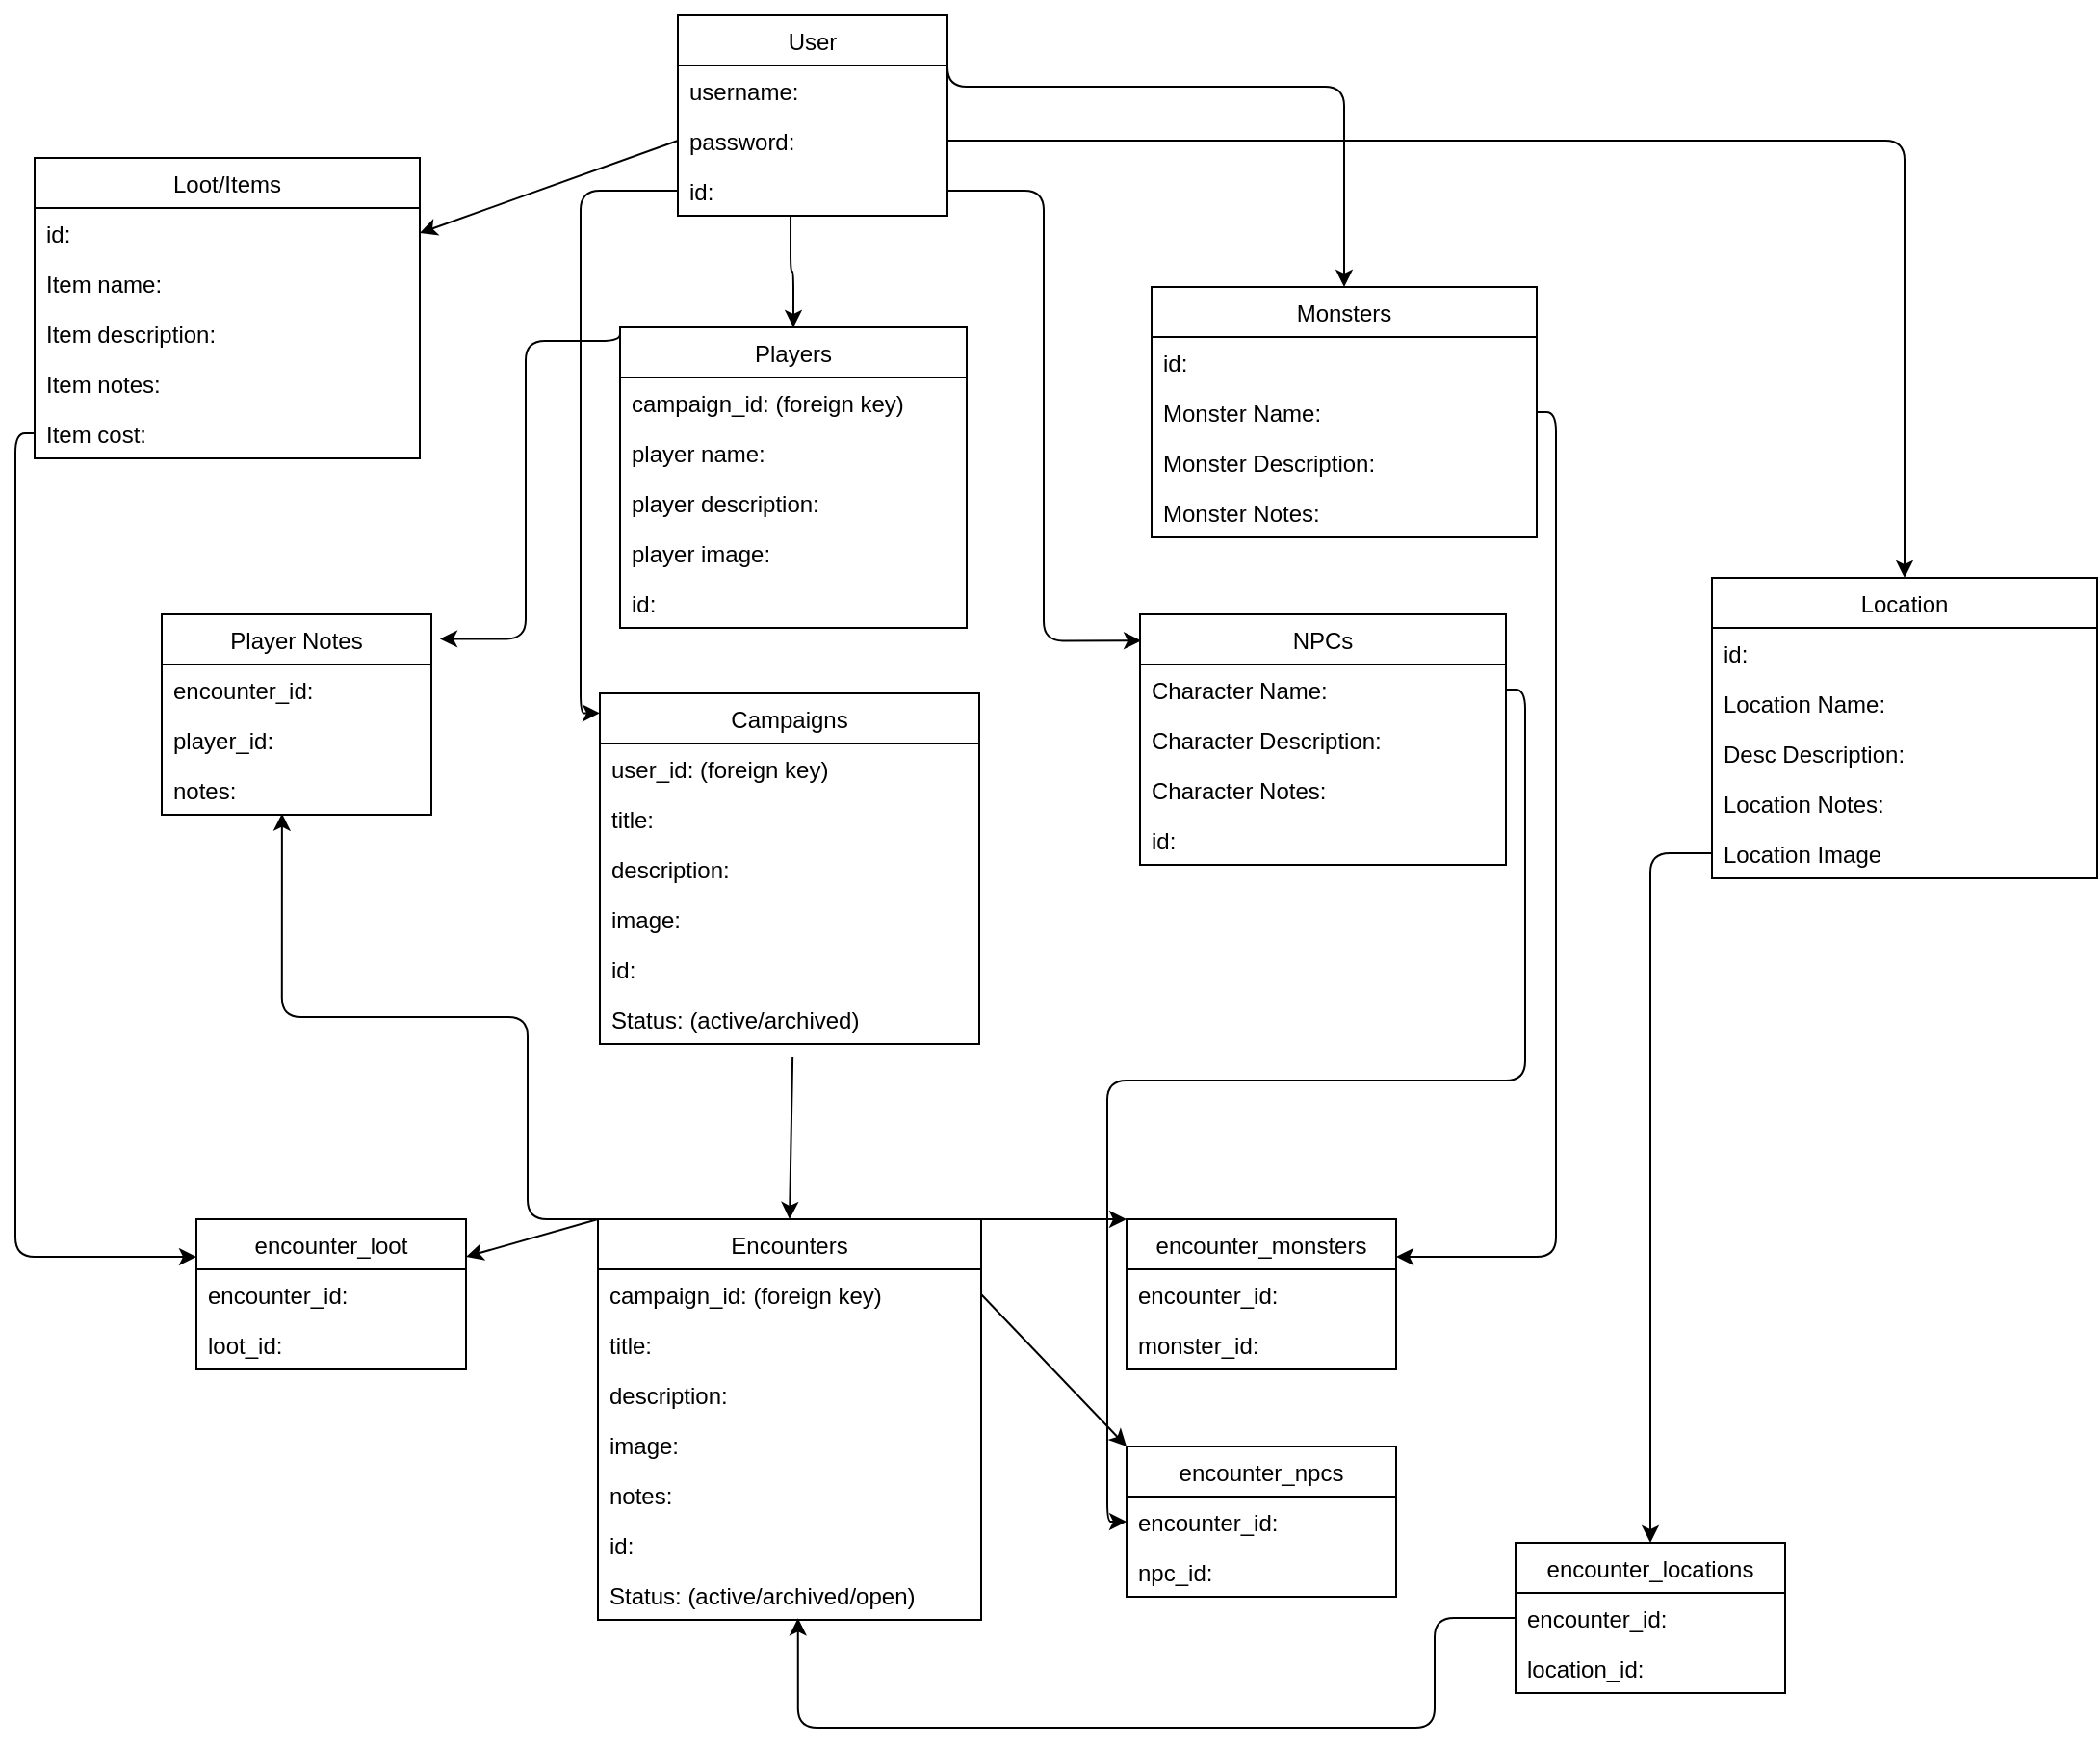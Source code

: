 <mxfile>
    <diagram id="thmSi_JtAloP0YzHFhSX" name="Page-1">
        <mxGraphModel dx="1377" dy="1958" grid="0" gridSize="10" guides="1" tooltips="1" connect="1" arrows="1" fold="1" page="1" pageScale="1" pageWidth="850" pageHeight="1100" math="0" shadow="0">
            <root>
                <mxCell id="0"/>
                <mxCell id="1" parent="0"/>
                <mxCell id="111" style="edgeStyle=orthogonalEdgeStyle;html=1;exitX=1;exitY=0;exitDx=0;exitDy=0;entryX=0.5;entryY=0;entryDx=0;entryDy=0;startArrow=none;startFill=0;" edge="1" parent="1" source="2" target="37">
                    <mxGeometry relative="1" as="geometry">
                        <Array as="points">
                            <mxPoint x="505" y="43"/>
                            <mxPoint x="711" y="43"/>
                        </Array>
                    </mxGeometry>
                </mxCell>
                <mxCell id="2" value="User" style="swimlane;fontStyle=0;childLayout=stackLayout;horizontal=1;startSize=26;fillColor=none;horizontalStack=0;resizeParent=1;resizeParentMax=0;resizeLast=0;collapsible=1;marginBottom=0;" parent="1" vertex="1">
                    <mxGeometry x="365" y="6" width="140" height="104" as="geometry"/>
                </mxCell>
                <mxCell id="3" value="username:&#10;" style="text;strokeColor=none;fillColor=none;align=left;verticalAlign=top;spacingLeft=4;spacingRight=4;overflow=hidden;rotatable=0;points=[[0,0.5],[1,0.5]];portConstraint=eastwest;" parent="2" vertex="1">
                    <mxGeometry y="26" width="140" height="26" as="geometry"/>
                </mxCell>
                <mxCell id="4" value="password:" style="text;strokeColor=none;fillColor=none;align=left;verticalAlign=top;spacingLeft=4;spacingRight=4;overflow=hidden;rotatable=0;points=[[0,0.5],[1,0.5]];portConstraint=eastwest;" parent="2" vertex="1">
                    <mxGeometry y="52" width="140" height="26" as="geometry"/>
                </mxCell>
                <mxCell id="5" value="id:" style="text;strokeColor=none;fillColor=none;align=left;verticalAlign=top;spacingLeft=4;spacingRight=4;overflow=hidden;rotatable=0;points=[[0,0.5],[1,0.5]];portConstraint=eastwest;" parent="2" vertex="1">
                    <mxGeometry y="78" width="140" height="26" as="geometry"/>
                </mxCell>
                <mxCell id="6" value="Campaigns" style="swimlane;fontStyle=0;childLayout=stackLayout;horizontal=1;startSize=26;fillColor=none;horizontalStack=0;resizeParent=1;resizeParentMax=0;resizeLast=0;collapsible=1;marginBottom=0;" parent="1" vertex="1">
                    <mxGeometry x="324.5" y="358" width="197" height="182" as="geometry"/>
                </mxCell>
                <mxCell id="7" value="user_id: (foreign key)" style="text;strokeColor=none;fillColor=none;align=left;verticalAlign=top;spacingLeft=4;spacingRight=4;overflow=hidden;rotatable=0;points=[[0,0.5],[1,0.5]];portConstraint=eastwest;" parent="6" vertex="1">
                    <mxGeometry y="26" width="197" height="26" as="geometry"/>
                </mxCell>
                <mxCell id="8" value="title: " style="text;strokeColor=none;fillColor=none;align=left;verticalAlign=top;spacingLeft=4;spacingRight=4;overflow=hidden;rotatable=0;points=[[0,0.5],[1,0.5]];portConstraint=eastwest;" parent="6" vertex="1">
                    <mxGeometry y="52" width="197" height="26" as="geometry"/>
                </mxCell>
                <mxCell id="9" value="description: " style="text;strokeColor=none;fillColor=none;align=left;verticalAlign=top;spacingLeft=4;spacingRight=4;overflow=hidden;rotatable=0;points=[[0,0.5],[1,0.5]];portConstraint=eastwest;" parent="6" vertex="1">
                    <mxGeometry y="78" width="197" height="26" as="geometry"/>
                </mxCell>
                <mxCell id="11" value="image: " style="text;strokeColor=none;fillColor=none;align=left;verticalAlign=top;spacingLeft=4;spacingRight=4;overflow=hidden;rotatable=0;points=[[0,0.5],[1,0.5]];portConstraint=eastwest;" parent="6" vertex="1">
                    <mxGeometry y="104" width="197" height="26" as="geometry"/>
                </mxCell>
                <mxCell id="16" value="id: " style="text;strokeColor=none;fillColor=none;align=left;verticalAlign=top;spacingLeft=4;spacingRight=4;overflow=hidden;rotatable=0;points=[[0,0.5],[1,0.5]];portConstraint=eastwest;" parent="6" vertex="1">
                    <mxGeometry y="130" width="197" height="26" as="geometry"/>
                </mxCell>
                <mxCell id="53" value="Status: (active/archived)" style="text;strokeColor=none;fillColor=none;align=left;verticalAlign=top;spacingLeft=4;spacingRight=4;overflow=hidden;rotatable=0;points=[[0,0.5],[1,0.5]];portConstraint=eastwest;" parent="6" vertex="1">
                    <mxGeometry y="156" width="197" height="26" as="geometry"/>
                </mxCell>
                <mxCell id="113" style="edgeStyle=orthogonalEdgeStyle;html=1;exitX=0;exitY=0;exitDx=0;exitDy=0;entryX=1.032;entryY=0.122;entryDx=0;entryDy=0;entryPerimeter=0;startArrow=none;startFill=0;" edge="1" parent="1" source="12" target="54">
                    <mxGeometry relative="1" as="geometry">
                        <Array as="points">
                            <mxPoint x="335" y="175"/>
                            <mxPoint x="286" y="175"/>
                            <mxPoint x="286" y="330"/>
                        </Array>
                    </mxGeometry>
                </mxCell>
                <mxCell id="12" value="Players" style="swimlane;fontStyle=0;childLayout=stackLayout;horizontal=1;startSize=26;fillColor=none;horizontalStack=0;resizeParent=1;resizeParentMax=0;resizeLast=0;collapsible=1;marginBottom=0;" parent="1" vertex="1">
                    <mxGeometry x="335" y="168" width="180" height="156" as="geometry"/>
                </mxCell>
                <mxCell id="13" value="campaign_id: (foreign key)" style="text;strokeColor=none;fillColor=none;align=left;verticalAlign=top;spacingLeft=4;spacingRight=4;overflow=hidden;rotatable=0;points=[[0,0.5],[1,0.5]];portConstraint=eastwest;" parent="12" vertex="1">
                    <mxGeometry y="26" width="180" height="26" as="geometry"/>
                </mxCell>
                <mxCell id="14" value="player name: " style="text;strokeColor=none;fillColor=none;align=left;verticalAlign=top;spacingLeft=4;spacingRight=4;overflow=hidden;rotatable=0;points=[[0,0.5],[1,0.5]];portConstraint=eastwest;" parent="12" vertex="1">
                    <mxGeometry y="52" width="180" height="26" as="geometry"/>
                </mxCell>
                <mxCell id="17" value="player description:" style="text;strokeColor=none;fillColor=none;align=left;verticalAlign=top;spacingLeft=4;spacingRight=4;overflow=hidden;rotatable=0;points=[[0,0.5],[1,0.5]];portConstraint=eastwest;" parent="12" vertex="1">
                    <mxGeometry y="78" width="180" height="26" as="geometry"/>
                </mxCell>
                <mxCell id="20" value="player image:" style="text;strokeColor=none;fillColor=none;align=left;verticalAlign=top;spacingLeft=4;spacingRight=4;overflow=hidden;rotatable=0;points=[[0,0.5],[1,0.5]];portConstraint=eastwest;" parent="12" vertex="1">
                    <mxGeometry y="104" width="180" height="26" as="geometry"/>
                </mxCell>
                <mxCell id="58" value="id:" style="text;strokeColor=none;fillColor=none;align=left;verticalAlign=top;spacingLeft=4;spacingRight=4;overflow=hidden;rotatable=0;points=[[0,0.5],[1,0.5]];portConstraint=eastwest;" parent="12" vertex="1">
                    <mxGeometry y="130" width="180" height="26" as="geometry"/>
                </mxCell>
                <mxCell id="104" style="edgeStyle=none;html=1;exitX=0;exitY=0;exitDx=0;exitDy=0;entryX=1;entryY=0.25;entryDx=0;entryDy=0;startArrow=none;startFill=0;" edge="1" parent="1" source="22" target="71">
                    <mxGeometry relative="1" as="geometry"/>
                </mxCell>
                <mxCell id="105" style="edgeStyle=none;html=1;exitX=1;exitY=0;exitDx=0;exitDy=0;entryX=0;entryY=0;entryDx=0;entryDy=0;startArrow=none;startFill=0;" edge="1" parent="1" source="22" target="66">
                    <mxGeometry relative="1" as="geometry"/>
                </mxCell>
                <mxCell id="114" style="edgeStyle=orthogonalEdgeStyle;html=1;exitX=0;exitY=0;exitDx=0;exitDy=0;entryX=0.446;entryY=0.974;entryDx=0;entryDy=0;entryPerimeter=0;startArrow=none;startFill=0;" edge="1" parent="1" source="22" target="57">
                    <mxGeometry relative="1" as="geometry">
                        <Array as="points">
                            <mxPoint x="287" y="631"/>
                            <mxPoint x="287" y="526"/>
                            <mxPoint x="159" y="526"/>
                        </Array>
                    </mxGeometry>
                </mxCell>
                <mxCell id="22" value="Encounters" style="swimlane;fontStyle=0;childLayout=stackLayout;horizontal=1;startSize=26;fillColor=none;horizontalStack=0;resizeParent=1;resizeParentMax=0;resizeLast=0;collapsible=1;marginBottom=0;" parent="1" vertex="1">
                    <mxGeometry x="323.5" y="631" width="199" height="208" as="geometry"/>
                </mxCell>
                <mxCell id="23" value="campaign_id: (foreign key)" style="text;strokeColor=none;fillColor=none;align=left;verticalAlign=top;spacingLeft=4;spacingRight=4;overflow=hidden;rotatable=0;points=[[0,0.5],[1,0.5]];portConstraint=eastwest;" parent="22" vertex="1">
                    <mxGeometry y="26" width="199" height="26" as="geometry"/>
                </mxCell>
                <mxCell id="35" value="title:" style="text;strokeColor=none;fillColor=none;align=left;verticalAlign=top;spacingLeft=4;spacingRight=4;overflow=hidden;rotatable=0;points=[[0,0.5],[1,0.5]];portConstraint=eastwest;" parent="22" vertex="1">
                    <mxGeometry y="52" width="199" height="26" as="geometry"/>
                </mxCell>
                <mxCell id="24" value="description:" style="text;strokeColor=none;fillColor=none;align=left;verticalAlign=top;spacingLeft=4;spacingRight=4;overflow=hidden;rotatable=0;points=[[0,0.5],[1,0.5]];portConstraint=eastwest;" parent="22" vertex="1">
                    <mxGeometry y="78" width="199" height="26" as="geometry"/>
                </mxCell>
                <mxCell id="25" value="image: " style="text;strokeColor=none;fillColor=none;align=left;verticalAlign=top;spacingLeft=4;spacingRight=4;overflow=hidden;rotatable=0;points=[[0,0.5],[1,0.5]];portConstraint=eastwest;" parent="22" vertex="1">
                    <mxGeometry y="104" width="199" height="26" as="geometry"/>
                </mxCell>
                <mxCell id="28" value="notes: " style="text;strokeColor=none;fillColor=none;align=left;verticalAlign=top;spacingLeft=4;spacingRight=4;overflow=hidden;rotatable=0;points=[[0,0.5],[1,0.5]];portConstraint=eastwest;" parent="22" vertex="1">
                    <mxGeometry y="130" width="199" height="26" as="geometry"/>
                </mxCell>
                <mxCell id="29" value="id: " style="text;strokeColor=none;fillColor=none;align=left;verticalAlign=top;spacingLeft=4;spacingRight=4;overflow=hidden;rotatable=0;points=[[0,0.5],[1,0.5]];portConstraint=eastwest;" parent="22" vertex="1">
                    <mxGeometry y="156" width="199" height="26" as="geometry"/>
                </mxCell>
                <mxCell id="52" value="Status: (active/archived/open)" style="text;strokeColor=none;fillColor=none;align=left;verticalAlign=top;spacingLeft=4;spacingRight=4;overflow=hidden;rotatable=0;points=[[0,0.5],[1,0.5]];portConstraint=eastwest;" parent="22" vertex="1">
                    <mxGeometry y="182" width="199" height="26" as="geometry"/>
                </mxCell>
                <mxCell id="30" value="NPCs" style="swimlane;fontStyle=0;childLayout=stackLayout;horizontal=1;startSize=26;fillColor=none;horizontalStack=0;resizeParent=1;resizeParentMax=0;resizeLast=0;collapsible=1;marginBottom=0;" parent="1" vertex="1">
                    <mxGeometry x="605" y="317" width="190" height="130" as="geometry"/>
                </mxCell>
                <mxCell id="32" value="Character Name:" style="text;strokeColor=none;fillColor=none;align=left;verticalAlign=top;spacingLeft=4;spacingRight=4;overflow=hidden;rotatable=0;points=[[0,0.5],[1,0.5]];portConstraint=eastwest;" parent="30" vertex="1">
                    <mxGeometry y="26" width="190" height="26" as="geometry"/>
                </mxCell>
                <mxCell id="33" value="Character Description:" style="text;strokeColor=none;fillColor=none;align=left;verticalAlign=top;spacingLeft=4;spacingRight=4;overflow=hidden;rotatable=0;points=[[0,0.5],[1,0.5]];portConstraint=eastwest;" parent="30" vertex="1">
                    <mxGeometry y="52" width="190" height="26" as="geometry"/>
                </mxCell>
                <mxCell id="36" value="Character Notes:" style="text;strokeColor=none;fillColor=none;align=left;verticalAlign=top;spacingLeft=4;spacingRight=4;overflow=hidden;rotatable=0;points=[[0,0.5],[1,0.5]];portConstraint=eastwest;" parent="30" vertex="1">
                    <mxGeometry y="78" width="190" height="26" as="geometry"/>
                </mxCell>
                <mxCell id="76" value="id:" style="text;strokeColor=none;fillColor=none;align=left;verticalAlign=top;spacingLeft=4;spacingRight=4;overflow=hidden;rotatable=0;points=[[0,0.5],[1,0.5]];portConstraint=eastwest;" parent="30" vertex="1">
                    <mxGeometry y="104" width="190" height="26" as="geometry"/>
                </mxCell>
                <mxCell id="37" value="Monsters" style="swimlane;fontStyle=0;childLayout=stackLayout;horizontal=1;startSize=26;fillColor=none;horizontalStack=0;resizeParent=1;resizeParentMax=0;resizeLast=0;collapsible=1;marginBottom=0;" parent="1" vertex="1">
                    <mxGeometry x="611" y="147" width="200" height="130" as="geometry"/>
                </mxCell>
                <mxCell id="38" value="id:" style="text;strokeColor=none;fillColor=none;align=left;verticalAlign=top;spacingLeft=4;spacingRight=4;overflow=hidden;rotatable=0;points=[[0,0.5],[1,0.5]];portConstraint=eastwest;" parent="37" vertex="1">
                    <mxGeometry y="26" width="200" height="26" as="geometry"/>
                </mxCell>
                <mxCell id="39" value="Monster Name:" style="text;strokeColor=none;fillColor=none;align=left;verticalAlign=top;spacingLeft=4;spacingRight=4;overflow=hidden;rotatable=0;points=[[0,0.5],[1,0.5]];portConstraint=eastwest;" parent="37" vertex="1">
                    <mxGeometry y="52" width="200" height="26" as="geometry"/>
                </mxCell>
                <mxCell id="40" value="Monster Description:" style="text;strokeColor=none;fillColor=none;align=left;verticalAlign=top;spacingLeft=4;spacingRight=4;overflow=hidden;rotatable=0;points=[[0,0.5],[1,0.5]];portConstraint=eastwest;" parent="37" vertex="1">
                    <mxGeometry y="78" width="200" height="26" as="geometry"/>
                </mxCell>
                <mxCell id="41" value="Monster Notes:" style="text;strokeColor=none;fillColor=none;align=left;verticalAlign=top;spacingLeft=4;spacingRight=4;overflow=hidden;rotatable=0;points=[[0,0.5],[1,0.5]];portConstraint=eastwest;" parent="37" vertex="1">
                    <mxGeometry y="104" width="200" height="26" as="geometry"/>
                </mxCell>
                <object label="Loot/Items" id="43">
                    <mxCell style="swimlane;fontStyle=0;childLayout=stackLayout;horizontal=1;startSize=26;fillColor=none;horizontalStack=0;resizeParent=1;resizeParentMax=0;resizeLast=0;collapsible=1;marginBottom=0;" parent="1" vertex="1">
                        <mxGeometry x="31" y="80" width="200" height="156" as="geometry"/>
                    </mxCell>
                </object>
                <mxCell id="44" value="id:" style="text;strokeColor=none;fillColor=none;align=left;verticalAlign=top;spacingLeft=4;spacingRight=4;overflow=hidden;rotatable=0;points=[[0,0.5],[1,0.5]];portConstraint=eastwest;" parent="43" vertex="1">
                    <mxGeometry y="26" width="200" height="26" as="geometry"/>
                </mxCell>
                <mxCell id="45" value="Item name:" style="text;strokeColor=none;fillColor=none;align=left;verticalAlign=top;spacingLeft=4;spacingRight=4;overflow=hidden;rotatable=0;points=[[0,0.5],[1,0.5]];portConstraint=eastwest;" parent="43" vertex="1">
                    <mxGeometry y="52" width="200" height="26" as="geometry"/>
                </mxCell>
                <mxCell id="46" value="Item description:" style="text;strokeColor=none;fillColor=none;align=left;verticalAlign=top;spacingLeft=4;spacingRight=4;overflow=hidden;rotatable=0;points=[[0,0.5],[1,0.5]];portConstraint=eastwest;" parent="43" vertex="1">
                    <mxGeometry y="78" width="200" height="26" as="geometry"/>
                </mxCell>
                <mxCell id="47" value="Item notes:" style="text;strokeColor=none;fillColor=none;align=left;verticalAlign=top;spacingLeft=4;spacingRight=4;overflow=hidden;rotatable=0;points=[[0,0.5],[1,0.5]];portConstraint=eastwest;" parent="43" vertex="1">
                    <mxGeometry y="104" width="200" height="26" as="geometry"/>
                </mxCell>
                <mxCell id="48" value="Item cost:" style="text;strokeColor=none;fillColor=none;align=left;verticalAlign=top;spacingLeft=4;spacingRight=4;overflow=hidden;rotatable=0;points=[[0,0.5],[1,0.5]];portConstraint=eastwest;" parent="43" vertex="1">
                    <mxGeometry y="130" width="200" height="26" as="geometry"/>
                </mxCell>
                <mxCell id="54" value="Player Notes" style="swimlane;fontStyle=0;childLayout=stackLayout;horizontal=1;startSize=26;fillColor=none;horizontalStack=0;resizeParent=1;resizeParentMax=0;resizeLast=0;collapsible=1;marginBottom=0;" parent="1" vertex="1">
                    <mxGeometry x="97" y="317" width="140" height="104" as="geometry"/>
                </mxCell>
                <mxCell id="55" value="encounter_id: " style="text;strokeColor=none;fillColor=none;align=left;verticalAlign=top;spacingLeft=4;spacingRight=4;overflow=hidden;rotatable=0;points=[[0,0.5],[1,0.5]];portConstraint=eastwest;" parent="54" vertex="1">
                    <mxGeometry y="26" width="140" height="26" as="geometry"/>
                </mxCell>
                <mxCell id="56" value="player_id:" style="text;strokeColor=none;fillColor=none;align=left;verticalAlign=top;spacingLeft=4;spacingRight=4;overflow=hidden;rotatable=0;points=[[0,0.5],[1,0.5]];portConstraint=eastwest;" parent="54" vertex="1">
                    <mxGeometry y="52" width="140" height="26" as="geometry"/>
                </mxCell>
                <mxCell id="57" value="notes:" style="text;strokeColor=none;fillColor=none;align=left;verticalAlign=top;spacingLeft=4;spacingRight=4;overflow=hidden;rotatable=0;points=[[0,0.5],[1,0.5]];portConstraint=eastwest;" parent="54" vertex="1">
                    <mxGeometry y="78" width="140" height="26" as="geometry"/>
                </mxCell>
                <mxCell id="62" value="encounter_npcs" style="swimlane;fontStyle=0;childLayout=stackLayout;horizontal=1;startSize=26;fillColor=none;horizontalStack=0;resizeParent=1;resizeParentMax=0;resizeLast=0;collapsible=1;marginBottom=0;" parent="1" vertex="1">
                    <mxGeometry x="598" y="749" width="140" height="78" as="geometry"/>
                </mxCell>
                <mxCell id="63" value="encounter_id:" style="text;strokeColor=none;fillColor=none;align=left;verticalAlign=top;spacingLeft=4;spacingRight=4;overflow=hidden;rotatable=0;points=[[0,0.5],[1,0.5]];portConstraint=eastwest;" parent="62" vertex="1">
                    <mxGeometry y="26" width="140" height="26" as="geometry"/>
                </mxCell>
                <mxCell id="64" value="npc_id:" style="text;strokeColor=none;fillColor=none;align=left;verticalAlign=top;spacingLeft=4;spacingRight=4;overflow=hidden;rotatable=0;points=[[0,0.5],[1,0.5]];portConstraint=eastwest;" parent="62" vertex="1">
                    <mxGeometry y="52" width="140" height="26" as="geometry"/>
                </mxCell>
                <mxCell id="66" value="encounter_monsters" style="swimlane;fontStyle=0;childLayout=stackLayout;horizontal=1;startSize=26;fillColor=none;horizontalStack=0;resizeParent=1;resizeParentMax=0;resizeLast=0;collapsible=1;marginBottom=0;" parent="1" vertex="1">
                    <mxGeometry x="598" y="631" width="140" height="78" as="geometry"/>
                </mxCell>
                <mxCell id="67" value="encounter_id:" style="text;strokeColor=none;fillColor=none;align=left;verticalAlign=top;spacingLeft=4;spacingRight=4;overflow=hidden;rotatable=0;points=[[0,0.5],[1,0.5]];portConstraint=eastwest;" parent="66" vertex="1">
                    <mxGeometry y="26" width="140" height="26" as="geometry"/>
                </mxCell>
                <mxCell id="68" value="monster_id:" style="text;strokeColor=none;fillColor=none;align=left;verticalAlign=top;spacingLeft=4;spacingRight=4;overflow=hidden;rotatable=0;points=[[0,0.5],[1,0.5]];portConstraint=eastwest;" parent="66" vertex="1">
                    <mxGeometry y="52" width="140" height="26" as="geometry"/>
                </mxCell>
                <mxCell id="71" value="encounter_loot" style="swimlane;fontStyle=0;childLayout=stackLayout;horizontal=1;startSize=26;fillColor=none;horizontalStack=0;resizeParent=1;resizeParentMax=0;resizeLast=0;collapsible=1;marginBottom=0;" parent="1" vertex="1">
                    <mxGeometry x="115" y="631" width="140" height="78" as="geometry"/>
                </mxCell>
                <mxCell id="72" value="encounter_id:" style="text;strokeColor=none;fillColor=none;align=left;verticalAlign=top;spacingLeft=4;spacingRight=4;overflow=hidden;rotatable=0;points=[[0,0.5],[1,0.5]];portConstraint=eastwest;" parent="71" vertex="1">
                    <mxGeometry y="26" width="140" height="26" as="geometry"/>
                </mxCell>
                <mxCell id="73" value="loot_id:" style="text;strokeColor=none;fillColor=none;align=left;verticalAlign=top;spacingLeft=4;spacingRight=4;overflow=hidden;rotatable=0;points=[[0,0.5],[1,0.5]];portConstraint=eastwest;" parent="71" vertex="1">
                    <mxGeometry y="52" width="140" height="26" as="geometry"/>
                </mxCell>
                <mxCell id="84" style="html=1;exitX=0;exitY=0.5;exitDx=0;exitDy=0;entryX=1;entryY=0.5;entryDx=0;entryDy=0;" edge="1" parent="1" source="4" target="44">
                    <mxGeometry relative="1" as="geometry"/>
                </mxCell>
                <mxCell id="91" style="edgeStyle=none;html=1;exitX=0;exitY=0.5;exitDx=0;exitDy=0;entryX=0.25;entryY=0;entryDx=0;entryDy=0;strokeColor=none;startArrow=classic;startFill=1;" edge="1" parent="1" source="76" target="6">
                    <mxGeometry relative="1" as="geometry"/>
                </mxCell>
                <mxCell id="98" style="edgeStyle=none;html=1;exitX=0.508;exitY=1.269;exitDx=0;exitDy=0;entryX=0.5;entryY=0;entryDx=0;entryDy=0;startArrow=none;startFill=0;exitPerimeter=0;" edge="1" parent="1" source="53" target="22">
                    <mxGeometry relative="1" as="geometry"/>
                </mxCell>
                <mxCell id="99" style="edgeStyle=orthogonalEdgeStyle;html=1;exitX=1;exitY=0.5;exitDx=0;exitDy=0;entryX=0;entryY=0.5;entryDx=0;entryDy=0;startArrow=none;startFill=0;" edge="1" parent="1" source="32" target="62">
                    <mxGeometry relative="1" as="geometry"/>
                </mxCell>
                <mxCell id="101" style="edgeStyle=orthogonalEdgeStyle;html=1;exitX=1;exitY=0.5;exitDx=0;exitDy=0;entryX=1;entryY=0.25;entryDx=0;entryDy=0;startArrow=none;startFill=0;" edge="1" parent="1" source="39" target="66">
                    <mxGeometry relative="1" as="geometry"/>
                </mxCell>
                <mxCell id="102" style="edgeStyle=orthogonalEdgeStyle;html=1;exitX=0;exitY=0.5;exitDx=0;exitDy=0;entryX=0;entryY=0.25;entryDx=0;entryDy=0;startArrow=none;startFill=0;" edge="1" parent="1" source="48" target="71">
                    <mxGeometry relative="1" as="geometry"/>
                </mxCell>
                <mxCell id="106" style="edgeStyle=none;html=1;exitX=1;exitY=0.5;exitDx=0;exitDy=0;entryX=0;entryY=0;entryDx=0;entryDy=0;startArrow=none;startFill=0;" edge="1" parent="1" source="23" target="62">
                    <mxGeometry relative="1" as="geometry"/>
                </mxCell>
                <mxCell id="108" style="edgeStyle=orthogonalEdgeStyle;html=1;exitX=0;exitY=0.5;exitDx=0;exitDy=0;entryX=0;entryY=0.056;entryDx=0;entryDy=0;entryPerimeter=0;startArrow=none;startFill=0;" edge="1" parent="1" source="5" target="6">
                    <mxGeometry relative="1" as="geometry"/>
                </mxCell>
                <mxCell id="110" style="edgeStyle=orthogonalEdgeStyle;html=1;exitX=1;exitY=0.5;exitDx=0;exitDy=0;entryX=0.003;entryY=0.105;entryDx=0;entryDy=0;entryPerimeter=0;startArrow=none;startFill=0;" edge="1" parent="1" source="5" target="30">
                    <mxGeometry relative="1" as="geometry"/>
                </mxCell>
                <mxCell id="112" style="edgeStyle=orthogonalEdgeStyle;html=1;exitX=0.418;exitY=0.987;exitDx=0;exitDy=0;entryX=0.5;entryY=0;entryDx=0;entryDy=0;startArrow=none;startFill=0;exitPerimeter=0;" edge="1" parent="1" source="5" target="12">
                    <mxGeometry relative="1" as="geometry"/>
                </mxCell>
                <mxCell id="115" value="Location" style="swimlane;fontStyle=0;childLayout=stackLayout;horizontal=1;startSize=26;fillColor=none;horizontalStack=0;resizeParent=1;resizeParentMax=0;resizeLast=0;collapsible=1;marginBottom=0;" vertex="1" parent="1">
                    <mxGeometry x="902" y="298" width="200" height="156" as="geometry"/>
                </mxCell>
                <mxCell id="116" value="id:" style="text;strokeColor=none;fillColor=none;align=left;verticalAlign=top;spacingLeft=4;spacingRight=4;overflow=hidden;rotatable=0;points=[[0,0.5],[1,0.5]];portConstraint=eastwest;" vertex="1" parent="115">
                    <mxGeometry y="26" width="200" height="26" as="geometry"/>
                </mxCell>
                <mxCell id="117" value="Location Name:" style="text;strokeColor=none;fillColor=none;align=left;verticalAlign=top;spacingLeft=4;spacingRight=4;overflow=hidden;rotatable=0;points=[[0,0.5],[1,0.5]];portConstraint=eastwest;" vertex="1" parent="115">
                    <mxGeometry y="52" width="200" height="26" as="geometry"/>
                </mxCell>
                <mxCell id="118" value="Desc Description:" style="text;strokeColor=none;fillColor=none;align=left;verticalAlign=top;spacingLeft=4;spacingRight=4;overflow=hidden;rotatable=0;points=[[0,0.5],[1,0.5]];portConstraint=eastwest;" vertex="1" parent="115">
                    <mxGeometry y="78" width="200" height="26" as="geometry"/>
                </mxCell>
                <mxCell id="119" value="Location Notes:" style="text;strokeColor=none;fillColor=none;align=left;verticalAlign=top;spacingLeft=4;spacingRight=4;overflow=hidden;rotatable=0;points=[[0,0.5],[1,0.5]];portConstraint=eastwest;" vertex="1" parent="115">
                    <mxGeometry y="104" width="200" height="26" as="geometry"/>
                </mxCell>
                <mxCell id="120" value="Location Image" style="text;strokeColor=none;fillColor=none;align=left;verticalAlign=top;spacingLeft=4;spacingRight=4;overflow=hidden;rotatable=0;points=[[0,0.5],[1,0.5]];portConstraint=eastwest;" vertex="1" parent="115">
                    <mxGeometry y="130" width="200" height="26" as="geometry"/>
                </mxCell>
                <mxCell id="121" style="edgeStyle=orthogonalEdgeStyle;html=1;exitX=1;exitY=0.5;exitDx=0;exitDy=0;entryX=0.5;entryY=0;entryDx=0;entryDy=0;startArrow=none;startFill=0;" edge="1" parent="1" source="4" target="115">
                    <mxGeometry relative="1" as="geometry"/>
                </mxCell>
                <mxCell id="122" value="encounter_locations" style="swimlane;fontStyle=0;childLayout=stackLayout;horizontal=1;startSize=26;fillColor=none;horizontalStack=0;resizeParent=1;resizeParentMax=0;resizeLast=0;collapsible=1;marginBottom=0;" vertex="1" parent="1">
                    <mxGeometry x="800" y="799" width="140" height="78" as="geometry"/>
                </mxCell>
                <mxCell id="123" value="encounter_id:" style="text;strokeColor=none;fillColor=none;align=left;verticalAlign=top;spacingLeft=4;spacingRight=4;overflow=hidden;rotatable=0;points=[[0,0.5],[1,0.5]];portConstraint=eastwest;" vertex="1" parent="122">
                    <mxGeometry y="26" width="140" height="26" as="geometry"/>
                </mxCell>
                <mxCell id="124" value="location_id:" style="text;strokeColor=none;fillColor=none;align=left;verticalAlign=top;spacingLeft=4;spacingRight=4;overflow=hidden;rotatable=0;points=[[0,0.5],[1,0.5]];portConstraint=eastwest;" vertex="1" parent="122">
                    <mxGeometry y="52" width="140" height="26" as="geometry"/>
                </mxCell>
                <mxCell id="125" style="edgeStyle=orthogonalEdgeStyle;html=1;exitX=0;exitY=0.5;exitDx=0;exitDy=0;entryX=0.5;entryY=0;entryDx=0;entryDy=0;startArrow=none;startFill=0;" edge="1" parent="1" source="120" target="122">
                    <mxGeometry relative="1" as="geometry"/>
                </mxCell>
                <mxCell id="126" style="edgeStyle=orthogonalEdgeStyle;html=1;exitX=0;exitY=0.5;exitDx=0;exitDy=0;entryX=0.522;entryY=0.968;entryDx=0;entryDy=0;entryPerimeter=0;startArrow=none;startFill=0;" edge="1" parent="1" source="123" target="52">
                    <mxGeometry relative="1" as="geometry">
                        <Array as="points">
                            <mxPoint x="758" y="838"/>
                            <mxPoint x="758" y="895"/>
                            <mxPoint x="427" y="895"/>
                        </Array>
                    </mxGeometry>
                </mxCell>
            </root>
        </mxGraphModel>
    </diagram>
</mxfile>